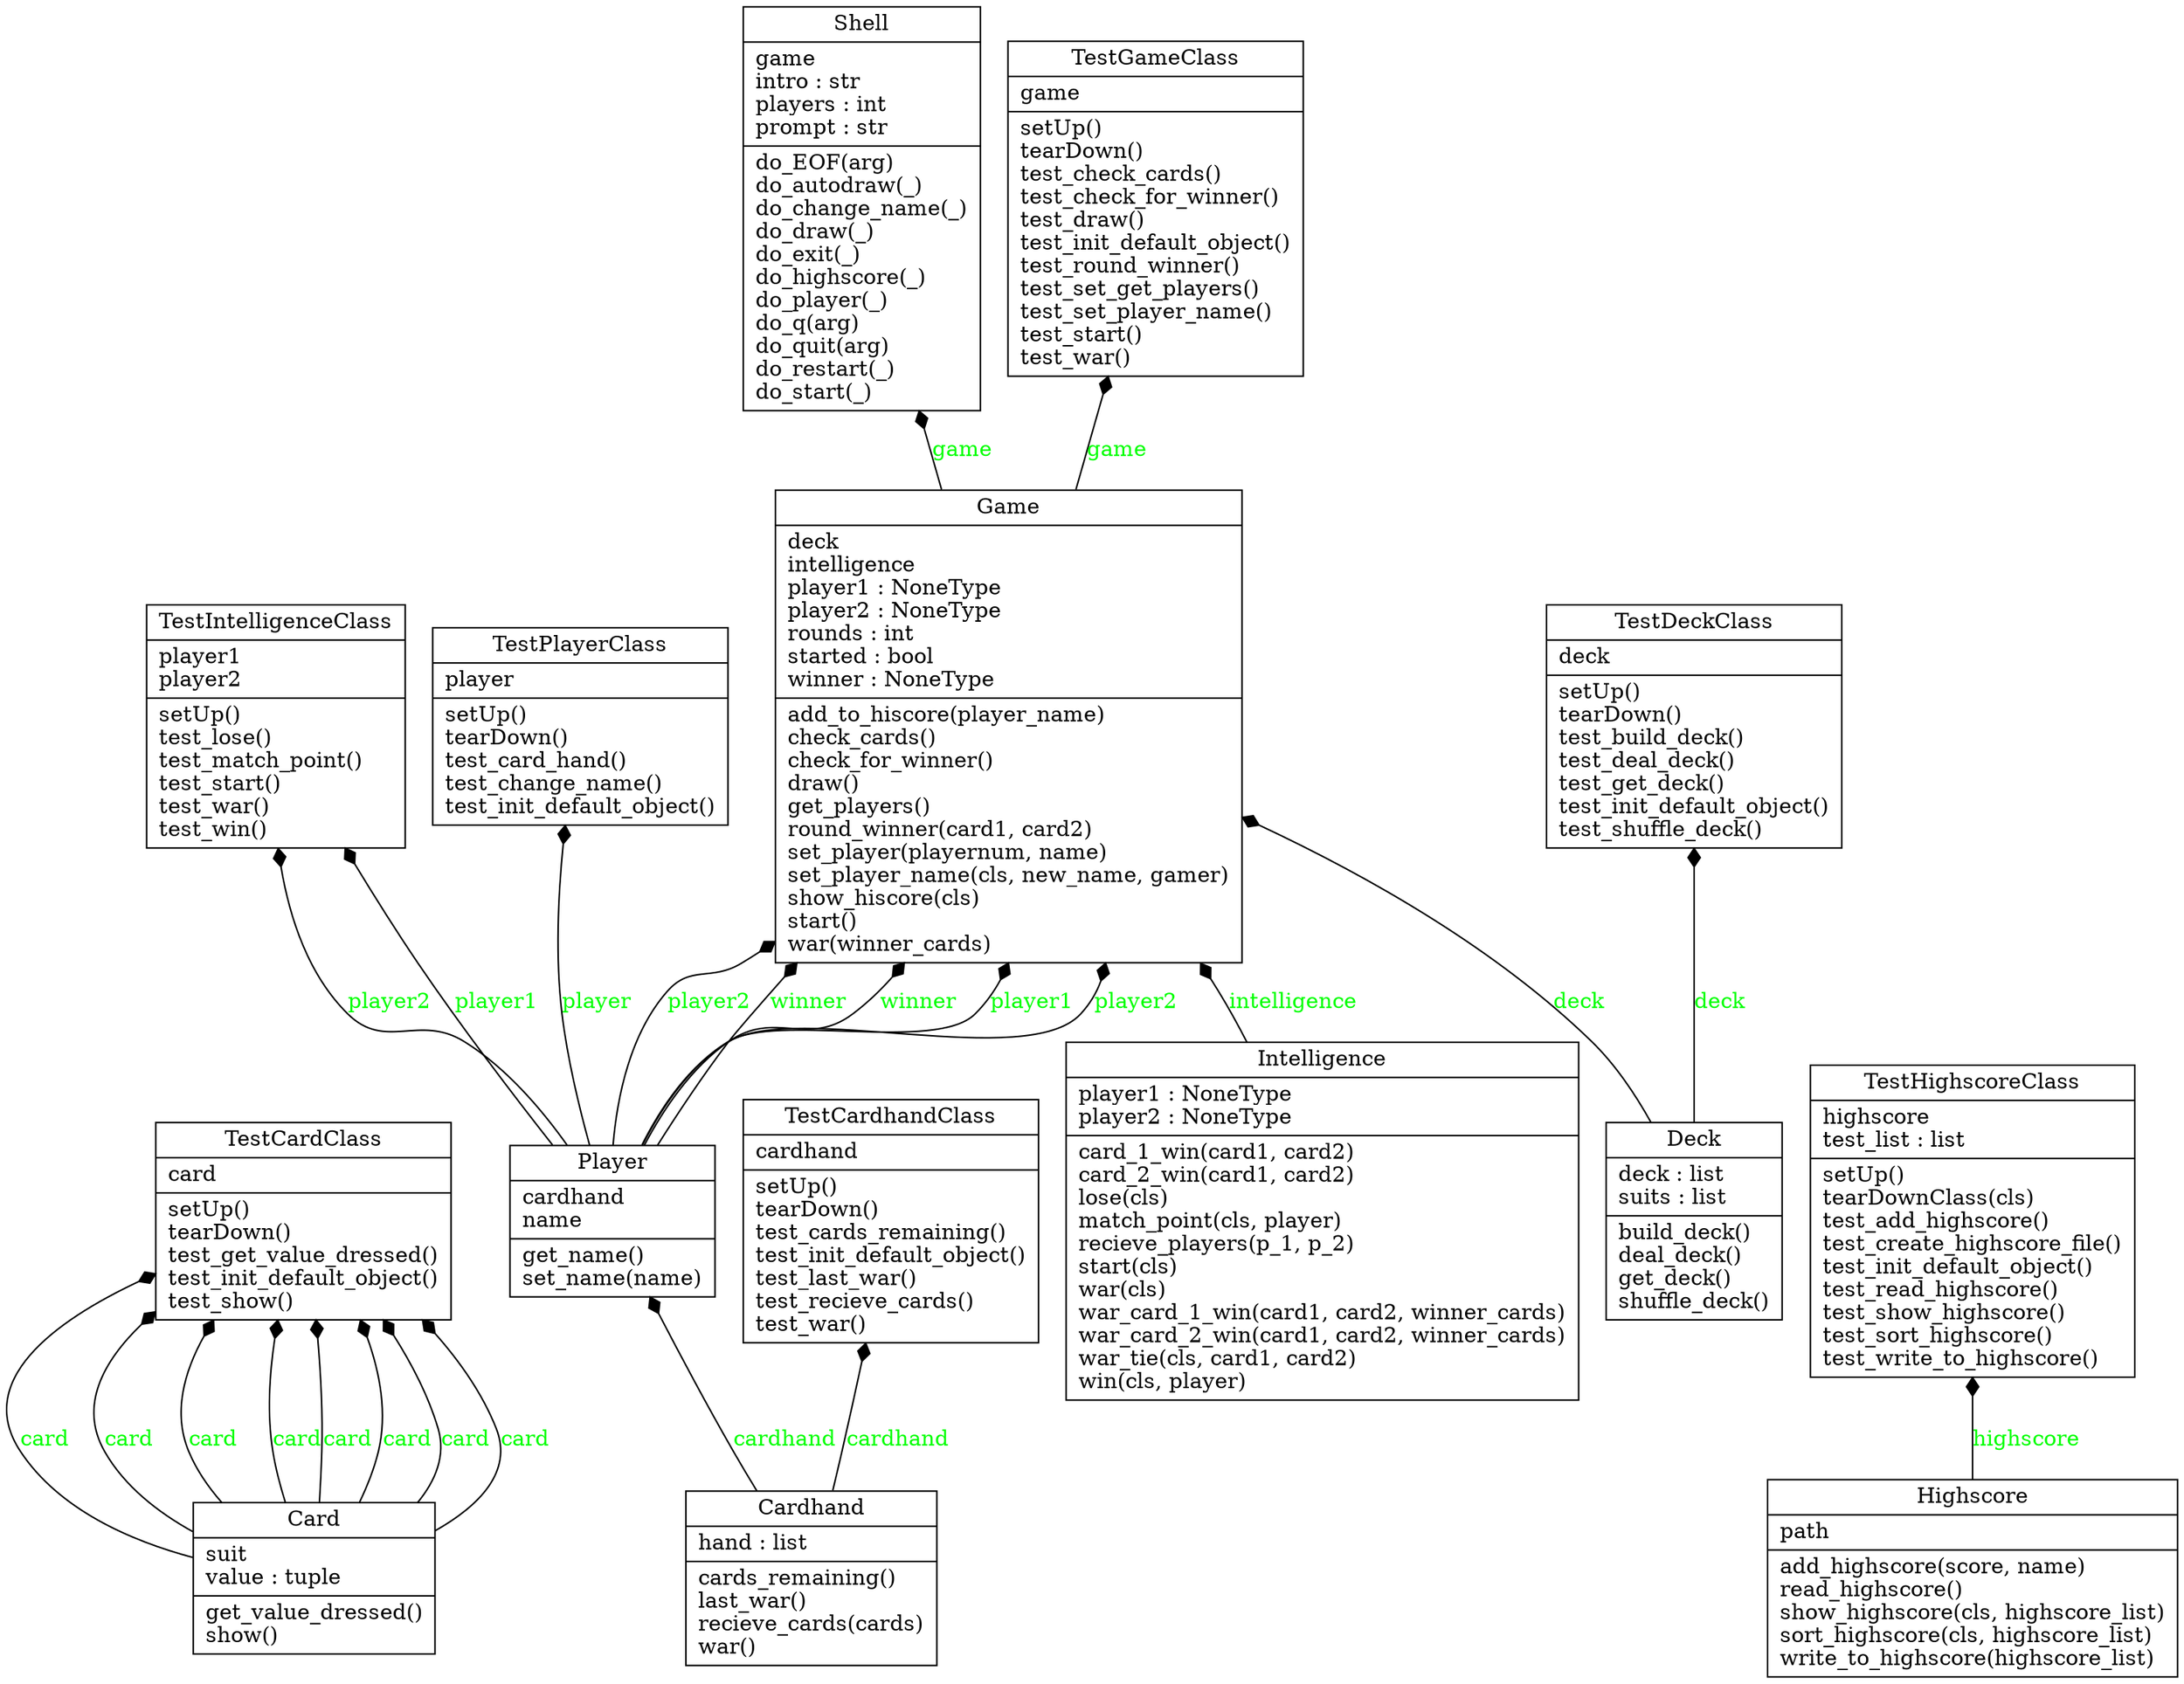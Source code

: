 digraph "classes" {
charset="utf-8"
rankdir=BT
"0" [label="{Card|suit\lvalue : tuple\l|get_value_dressed()\lshow()\l}", shape="record"];
"1" [label="{Cardhand|hand : list\l|cards_remaining()\llast_war()\lrecieve_cards(cards)\lwar()\l}", shape="record"];
"2" [label="{Deck|deck : list\lsuits : list\l|build_deck()\ldeal_deck()\lget_deck()\lshuffle_deck()\l}", shape="record"];
"3" [label="{Game|deck\lintelligence\lplayer1 : NoneType\lplayer2 : NoneType\lrounds : int\lstarted : bool\lwinner : NoneType\l|add_to_hiscore(player_name)\lcheck_cards()\lcheck_for_winner()\ldraw()\lget_players()\lround_winner(card1, card2)\lset_player(playernum, name)\lset_player_name(cls, new_name, gamer)\lshow_hiscore(cls)\lstart()\lwar(winner_cards)\l}", shape="record"];
"4" [label="{Highscore|path\l|add_highscore(score, name)\lread_highscore()\lshow_highscore(cls, highscore_list)\lsort_highscore(cls, highscore_list)\lwrite_to_highscore(highscore_list)\l}", shape="record"];
"5" [label="{Intelligence|player1 : NoneType\lplayer2 : NoneType\l|card_1_win(card1, card2)\lcard_2_win(card1, card2)\llose(cls)\lmatch_point(cls, player)\lrecieve_players(p_1, p_2)\lstart(cls)\lwar(cls)\lwar_card_1_win(card1, card2, winner_cards)\lwar_card_2_win(card1, card2, winner_cards)\lwar_tie(cls, card1, card2)\lwin(cls, player)\l}", shape="record"];
"6" [label="{Player|cardhand\lname\l|get_name()\lset_name(name)\l}", shape="record"];
"7" [label="{Shell|game\lintro : str\lplayers : int\lprompt : str\l|do_EOF(arg)\ldo_autodraw(_)\ldo_change_name(_)\ldo_draw(_)\ldo_exit(_)\ldo_highscore(_)\ldo_player(_)\ldo_q(arg)\ldo_quit(arg)\ldo_restart(_)\ldo_start(_)\l}", shape="record"];
"8" [label="{TestCardClass|card\l|setUp()\ltearDown()\ltest_get_value_dressed()\ltest_init_default_object()\ltest_show()\l}", shape="record"];
"9" [label="{TestCardhandClass|cardhand\l|setUp()\ltearDown()\ltest_cards_remaining()\ltest_init_default_object()\ltest_last_war()\ltest_recieve_cards()\ltest_war()\l}", shape="record"];
"10" [label="{TestDeckClass|deck\l|setUp()\ltearDown()\ltest_build_deck()\ltest_deal_deck()\ltest_get_deck()\ltest_init_default_object()\ltest_shuffle_deck()\l}", shape="record"];
"11" [label="{TestGameClass|game\l|setUp()\ltearDown()\ltest_check_cards()\ltest_check_for_winner()\ltest_draw()\ltest_init_default_object()\ltest_round_winner()\ltest_set_get_players()\ltest_set_player_name()\ltest_start()\ltest_war()\l}", shape="record"];
"12" [label="{TestHighscoreClass|highscore\ltest_list : list\l|setUp()\ltearDownClass(cls)\ltest_add_highscore()\ltest_create_highscore_file()\ltest_init_default_object()\ltest_read_highscore()\ltest_show_highscore()\ltest_sort_highscore()\ltest_write_to_highscore()\l}", shape="record"];
"13" [label="{TestIntelligenceClass|player1\lplayer2\l|setUp()\ltest_lose()\ltest_match_point()\ltest_start()\ltest_war()\ltest_win()\l}", shape="record"];
"14" [label="{TestPlayerClass|player\l|setUp()\ltearDown()\ltest_card_hand()\ltest_change_name()\ltest_init_default_object()\l}", shape="record"];
"0" -> "8" [arrowhead="diamond", arrowtail="none", fontcolor="green", label="card", style="solid"];
"0" -> "8" [arrowhead="diamond", arrowtail="none", fontcolor="green", label="card", style="solid"];
"0" -> "8" [arrowhead="diamond", arrowtail="none", fontcolor="green", label="card", style="solid"];
"0" -> "8" [arrowhead="diamond", arrowtail="none", fontcolor="green", label="card", style="solid"];
"0" -> "8" [arrowhead="diamond", arrowtail="none", fontcolor="green", label="card", style="solid"];
"0" -> "8" [arrowhead="diamond", arrowtail="none", fontcolor="green", label="card", style="solid"];
"0" -> "8" [arrowhead="diamond", arrowtail="none", fontcolor="green", label="card", style="solid"];
"0" -> "8" [arrowhead="diamond", arrowtail="none", fontcolor="green", label="card", style="solid"];
"1" -> "6" [arrowhead="diamond", arrowtail="none", fontcolor="green", label="cardhand", style="solid"];
"1" -> "9" [arrowhead="diamond", arrowtail="none", fontcolor="green", label="cardhand", style="solid"];
"2" -> "3" [arrowhead="diamond", arrowtail="none", fontcolor="green", label="deck", style="solid"];
"2" -> "10" [arrowhead="diamond", arrowtail="none", fontcolor="green", label="deck", style="solid"];
"3" -> "7" [arrowhead="diamond", arrowtail="none", fontcolor="green", label="game", style="solid"];
"3" -> "11" [arrowhead="diamond", arrowtail="none", fontcolor="green", label="game", style="solid"];
"4" -> "12" [arrowhead="diamond", arrowtail="none", fontcolor="green", label="highscore", style="solid"];
"5" -> "3" [arrowhead="diamond", arrowtail="none", fontcolor="green", label="intelligence", style="solid"];
"6" -> "3" [arrowhead="diamond", arrowtail="none", fontcolor="green", label="player1", style="solid"];
"6" -> "3" [arrowhead="diamond", arrowtail="none", fontcolor="green", label="player2", style="solid"];
"6" -> "3" [arrowhead="diamond", arrowtail="none", fontcolor="green", label="player2", style="solid"];
"6" -> "3" [arrowhead="diamond", arrowtail="none", fontcolor="green", label="winner", style="solid"];
"6" -> "3" [arrowhead="diamond", arrowtail="none", fontcolor="green", label="winner", style="solid"];
"6" -> "13" [arrowhead="diamond", arrowtail="none", fontcolor="green", label="player1", style="solid"];
"6" -> "13" [arrowhead="diamond", arrowtail="none", fontcolor="green", label="player2", style="solid"];
"6" -> "14" [arrowhead="diamond", arrowtail="none", fontcolor="green", label="player", style="solid"];
}
